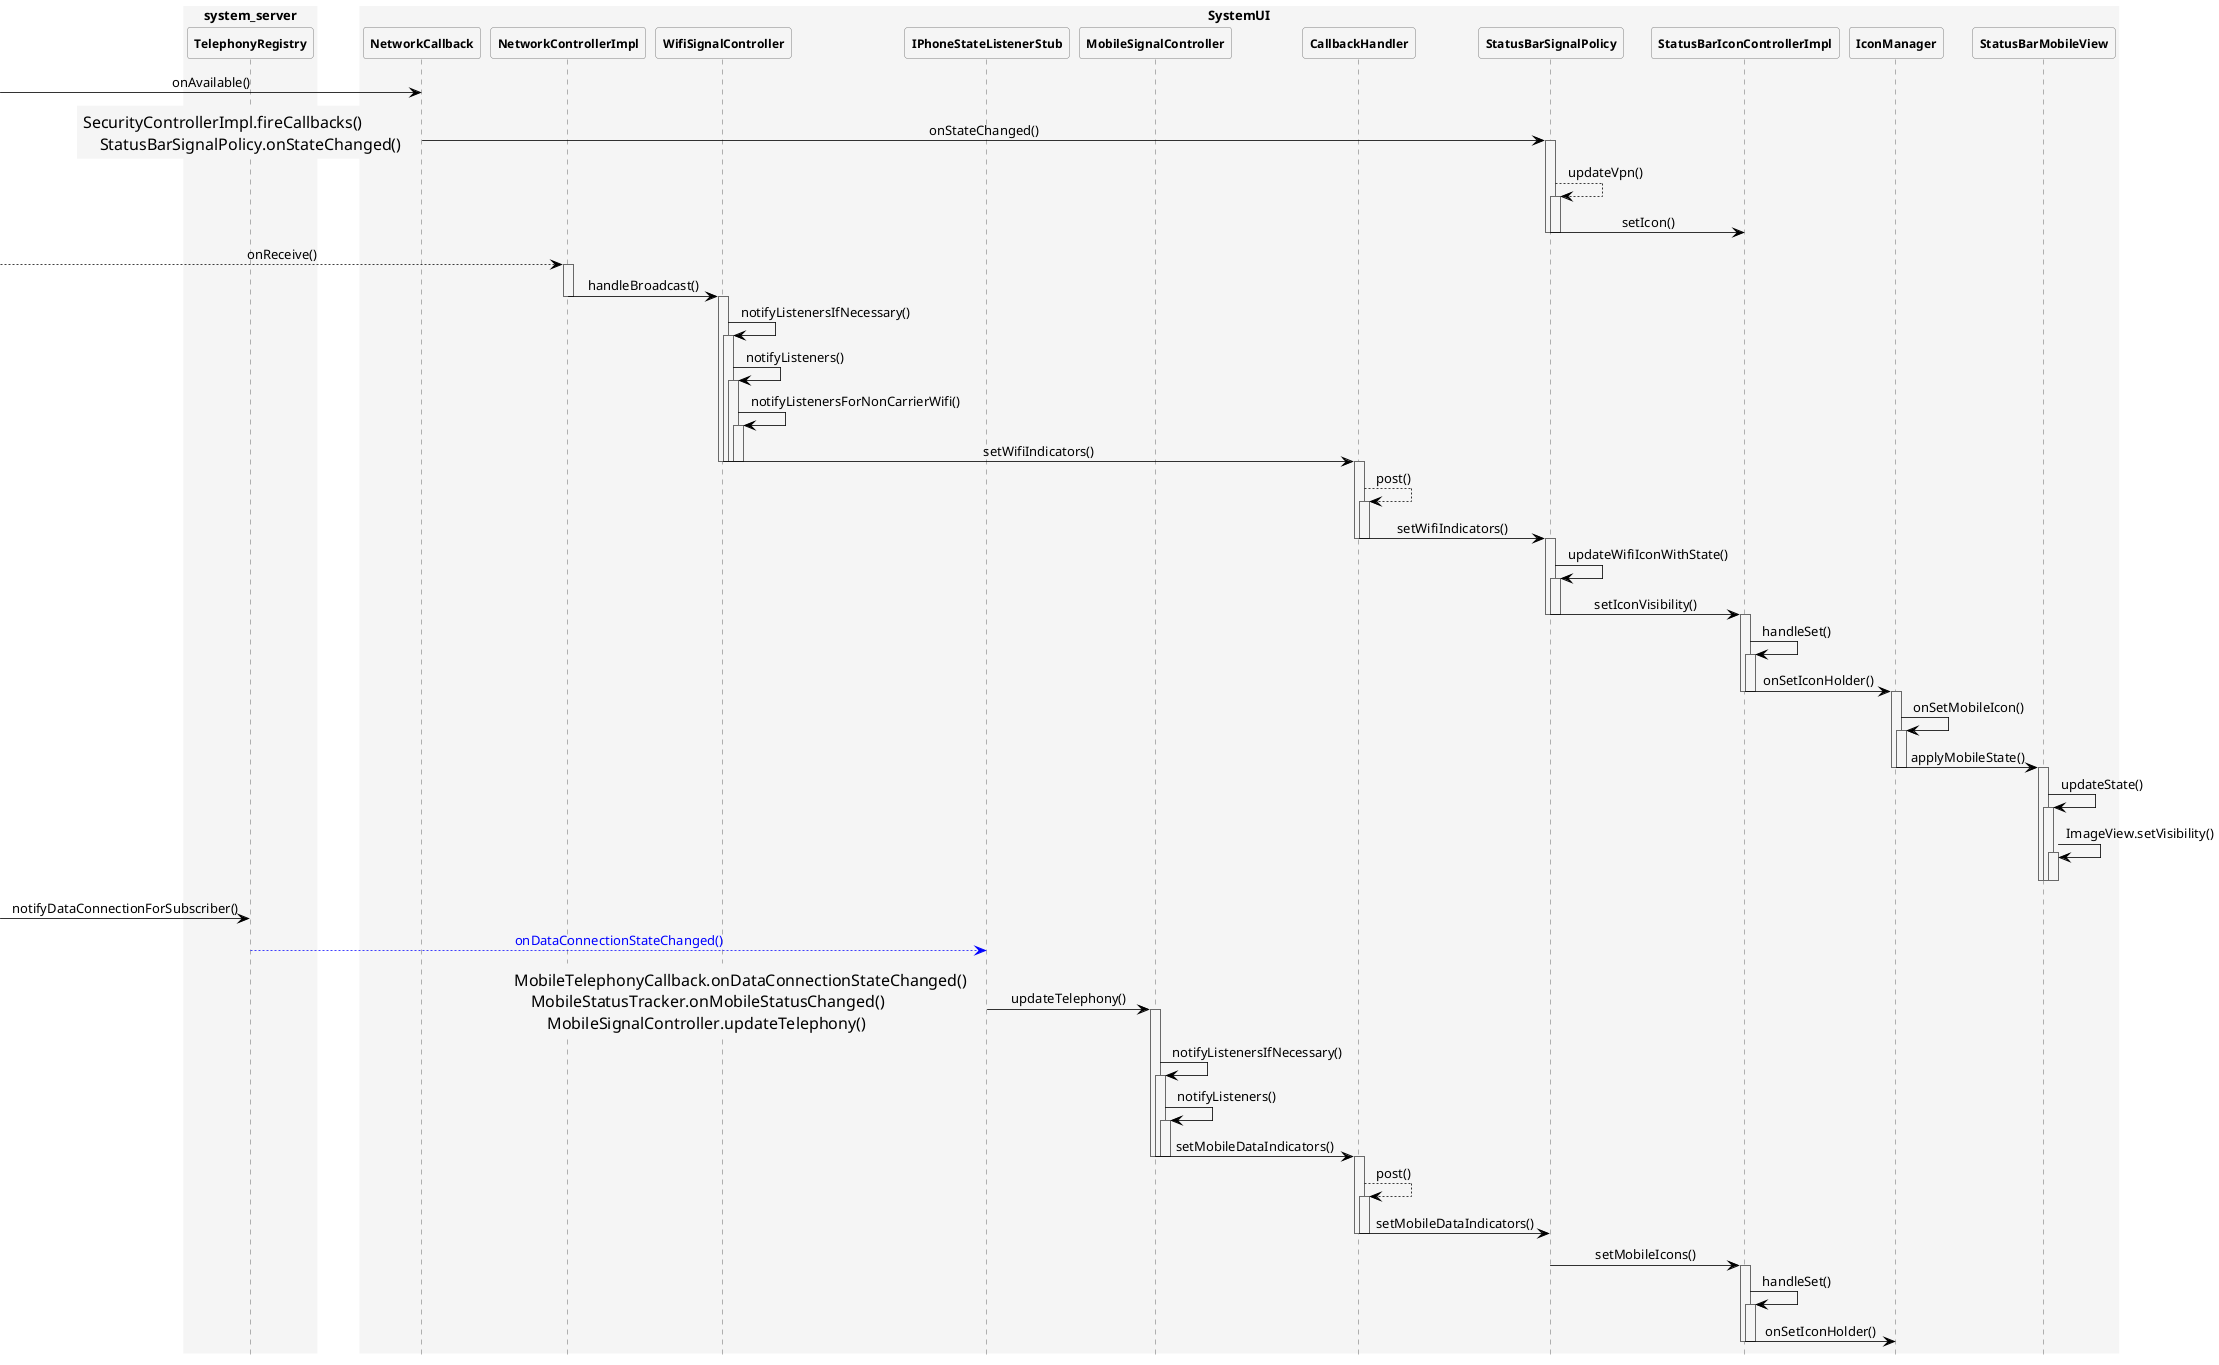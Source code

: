 @startuml setdataicon

hide footbox
skinparam {
    ' defaultFontName Abyssinica SIL
    Shadowing false
    backgroundColor white
    NoteFontColor #Black
    NoteFontSize 16
    NoteTextAlignment left
    NoteBackgroundColor WhiteSmoke
    NoteColor transparent
    NoteBorderThickness 0
    NoteBorderColor transparent
    NoteBorderThickness 0
    NoteShadowing false
    ParticipantPadding 0
    BoxPadding 20
    dpi 96
    ClassBackgroundColor transparent
    ClassHeaderBackgroundColor lightgreen
    ClassStereotypeFontColor transparent
    SequenceBoxBordercolor WhiteSmoke
    SequenceBoxFontSize 24
    SequenceBoxFontColor Black
    SequenceBoxBackgroundColor WhiteSmoke
    SequenceLifeLineBackgroundColor WhiteSmoke
    SequenceMessageAlignment center
    SequenceGroupHeaderFontColor White
    SequenceGroupHeaderFontSize 20
    SequenceGroupBackgroundColor DarkOliveGreen
    SequenceGroupBodyBackgroundColor transparent
    SequenceGroupBorderThickness 4
    SequenceGroupBorderColor DarkOliveGreen
    ' transparent
    sequence {
        ParticipantBackgroundColor WhiteSmoke
        ParticipantBorderColor Gray
        ParticipantFontStyle Bold
        ParticipantFontSize 12
        ParticipantPadding 0

        LifeLineBorderColor DimGray
        ArrowColor Black
        ArrowThickness 0.8
        ColorArrowSeparationSpace 30
    }
}

box system_server
participant TelephonyRegistry
end box

box SystemUI
participant NetworkCallback
' participant SecurityControllerImpl

participant NetworkControllerImpl
participant WifiSignalController

participant IPhoneStateListenerStub
' participant MobileTelephonyCallback
' participant MobileStatusTracker
participant MobileSignalController
participant CallbackHandler
participant StatusBarSignalPolicy
participant StatusBarIconControllerImpl
participant IconManager
participant StatusBarMobileView
' participant ImageView
end box

->NetworkCallback:onAvailable()
' NetworkCallback->SecurityControllerImpl:fireCallbacks()
' SecurityControllerImpl->StatusBarSignalPolicy:onStateChanged()

NetworkCallback->StatusBarSignalPolicy:onStateChanged()
note left:SecurityControllerImpl.fireCallbacks()\n\
    StatusBarSignalPolicy.onStateChanged()
activate StatusBarSignalPolicy
StatusBarSignalPolicy-->StatusBarSignalPolicy:updateVpn()
activate StatusBarSignalPolicy
StatusBarSignalPolicy->StatusBarIconControllerImpl:setIcon()
deactivate StatusBarSignalPolicy
deactivate StatusBarSignalPolicy

-->NetworkControllerImpl:onReceive()
activate NetworkControllerImpl
NetworkControllerImpl->WifiSignalController:handleBroadcast()
deactivate NetworkControllerImpl
activate WifiSignalController
WifiSignalController->WifiSignalController:notifyListenersIfNecessary()
activate WifiSignalController
WifiSignalController->WifiSignalController:notifyListeners()
activate WifiSignalController
WifiSignalController->WifiSignalController:notifyListenersForNonCarrierWifi()
activate WifiSignalController
WifiSignalController->CallbackHandler:setWifiIndicators()
deactivate WifiSignalController
deactivate WifiSignalController
deactivate WifiSignalController
deactivate WifiSignalController
activate CallbackHandler
CallbackHandler-->CallbackHandler:post()
activate CallbackHandler
CallbackHandler->StatusBarSignalPolicy:setWifiIndicators()
deactivate CallbackHandler
deactivate CallbackHandler
activate StatusBarSignalPolicy
StatusBarSignalPolicy->StatusBarSignalPolicy:updateWifiIconWithState()
activate StatusBarSignalPolicy
StatusBarSignalPolicy->StatusBarIconControllerImpl:setIconVisibility()
deactivate StatusBarSignalPolicy
deactivate StatusBarSignalPolicy
' CallbackHandler->StatusBarIconControllerImpl:setIconVisibility()
' note left:StatusBarSignalPolicy.setWifiIndicators()\n\
'     StatusBarSignalPolicy.updateWifiIconWithState()\n\
'         StatusBarIconControllerImpl.setIconVisibility()

activate StatusBarIconControllerImpl
StatusBarIconControllerImpl->StatusBarIconControllerImpl:handleSet()
activate StatusBarIconControllerImpl
' group forEach
StatusBarIconControllerImpl->IconManager:onSetIconHolder()
deactivate StatusBarIconControllerImpl
deactivate StatusBarIconControllerImpl
' deactivate StatusBarIconControllerImpl
activate IconManager
IconManager->IconManager:onSetMobileIcon()
activate IconManager
IconManager->StatusBarMobileView:applyMobileState()
deactivate IconManager
deactivate IconManager
activate StatusBarMobileView
StatusBarMobileView->StatusBarMobileView:updateState()
activate StatusBarMobileView
StatusBarMobileView->StatusBarMobileView:ImageView.setVisibility()
activate StatusBarMobileView
deactivate StatusBarMobileView
deactivate StatusBarMobileView
deactivate StatusBarMobileView

' activate StatusBarIconControllerImpl
' deactivate StatusBarIconControllerImpl
' StatusBarIconControllerImpl->StatusBarIconControllerImpl:handleSet()
' deactivate StatusBarIconControllerImpl
' note over CallbackHandler:...

->TelephonyRegistry:notifyDataConnectionForSubscriber()
TelephonyRegistry-[#Blue]->IPhoneStateListenerStub:<font color=blue>onDataConnectionStateChanged()</font>
IPhoneStateListenerStub->MobileSignalController:updateTelephony()
note left:MobileTelephonyCallback.onDataConnectionStateChanged()\n\
    MobileStatusTracker.onMobileStatusChanged()\n\
        MobileSignalController.updateTelephony()
' IPhoneStateListenerStub->MobileTelephonyCallback:onDataConnectionStateChanged()
' MobileTelephonyCallback->MobileStatusTracker:onMobileStatusChanged()
' MobileStatusTracker->MobileSignalController:updateTelephony()
activate MobileSignalController
MobileSignalController->MobileSignalController:notifyListenersIfNecessary()
activate MobileSignalController
MobileSignalController->MobileSignalController:notifyListeners()
activate MobileSignalController
MobileSignalController->CallbackHandler:setMobileDataIndicators()
deactivate MobileSignalController
deactivate MobileSignalController
deactivate MobileSignalController
activate CallbackHandler
CallbackHandler-->CallbackHandler:post()
activate CallbackHandler
CallbackHandler->StatusBarSignalPolicy:setMobileDataIndicators()
deactivate CallbackHandler
deactivate CallbackHandler
' CallbackHandler->StatusBarIconControllerImpl:setMobileIcons()
' note left:StatusBarSignalPolicy.setMobileDataIndicators()\n\
'     StatusBarIconControllerImpl.setMobileIcons()
activate StatusBarSignalPolicy
StatusBarSignalPolicy->StatusBarIconControllerImpl:setMobileIcons()
deactivate StatusBarSignalPolicy
' group for
activate StatusBarIconControllerImpl
StatusBarIconControllerImpl->StatusBarIconControllerImpl:handleSet()
activate StatusBarIconControllerImpl
' group forEach
StatusBarIconControllerImpl->IconManager:onSetIconHolder()
deactivate StatusBarIconControllerImpl
deactivate StatusBarIconControllerImpl
' deactivate StatusBarIconControllerImpl
' activate IconManager
' IconManager->IconManager:onSetMobileIcon()
' activate IconManager
' IconManager->StatusBarMobileView:applyMobileState()
' deactivate IconManager
' deactivate IconManager
' activate StatusBarMobileView
' StatusBarMobileView->StatusBarMobileView:updateState()
' activate StatusBarMobileView
' StatusBarMobileView->StatusBarMobileView:ImageView.setVisibility()
' activate StatusBarMobileView
' deactivate StatusBarMobileView
' deactivate StatusBarMobileView
' deactivate StatusBarMobileView
' note left:mMobileRoaming
' end group
' end group